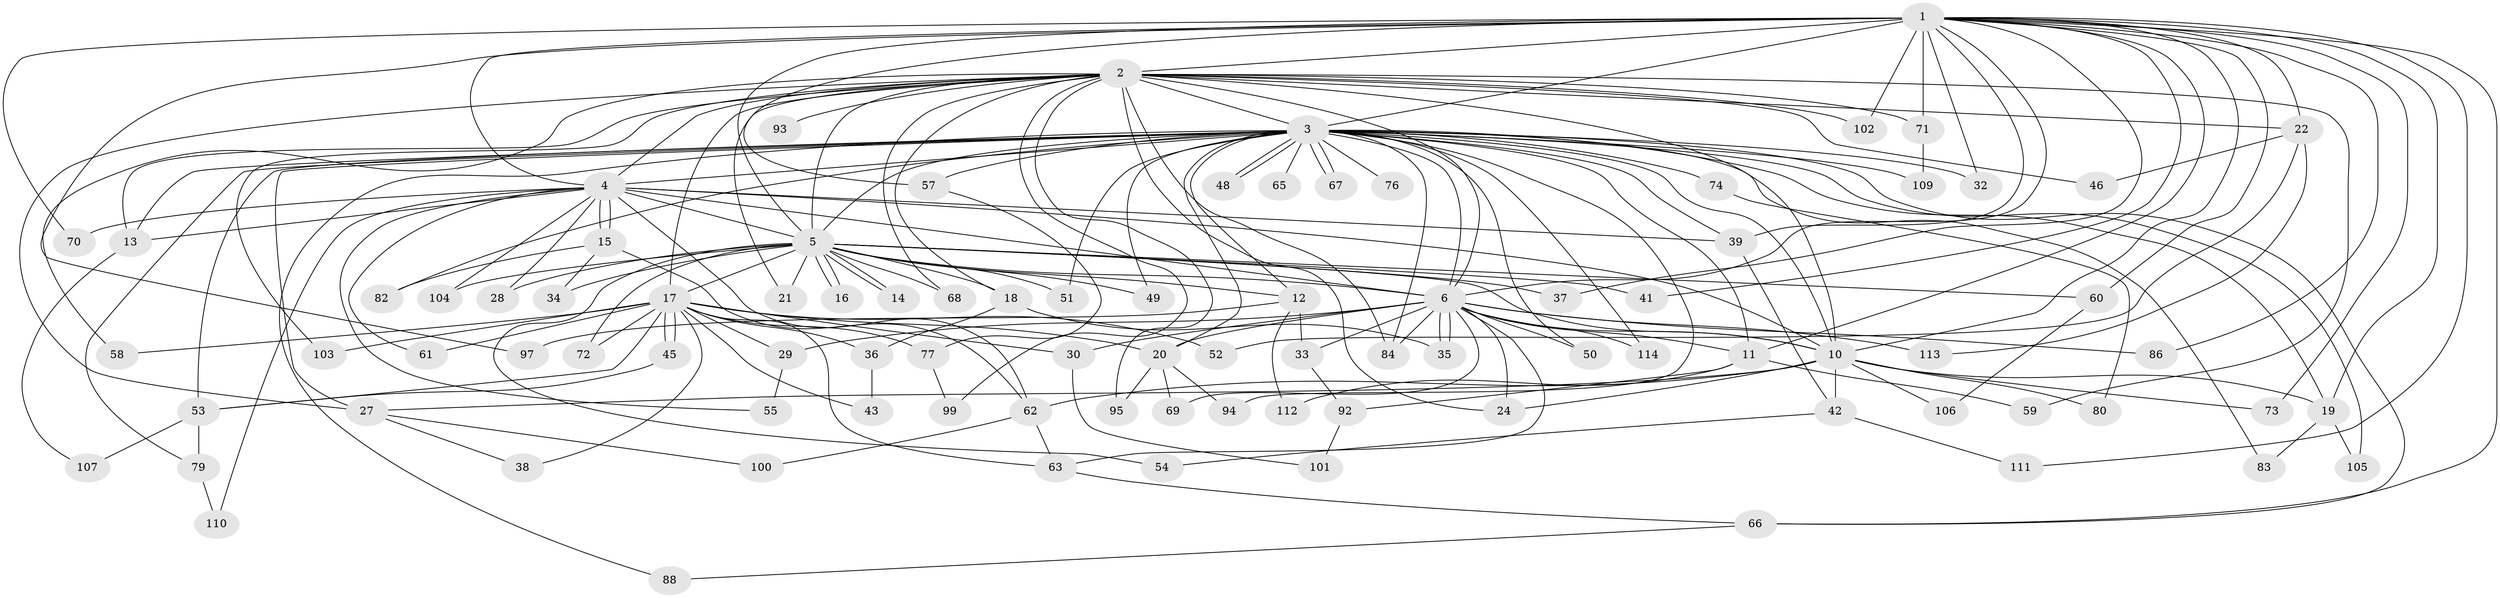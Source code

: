 // original degree distribution, {23: 0.008695652173913044, 18: 0.02608695652173913, 32: 0.008695652173913044, 20: 0.017391304347826087, 29: 0.008695652173913044, 21: 0.008695652173913044, 14: 0.008695652173913044, 22: 0.008695652173913044, 6: 0.02608695652173913, 5: 0.06956521739130435, 4: 0.043478260869565216, 2: 0.5826086956521739, 3: 0.1826086956521739}
// Generated by graph-tools (version 1.1) at 2025/41/03/06/25 10:41:31]
// undirected, 91 vertices, 198 edges
graph export_dot {
graph [start="1"]
  node [color=gray90,style=filled];
  1 [super="+7"];
  2 [super="+9"];
  3 [super="+8"];
  4 [super="+81"];
  5 [super="+44"];
  6 [super="+25"];
  10 [super="+108"];
  11 [super="+96"];
  12 [super="+40"];
  13;
  14;
  15;
  16;
  17 [super="+31"];
  18 [super="+64"];
  19 [super="+23"];
  20 [super="+26"];
  21;
  22;
  24 [super="+56"];
  27 [super="+85"];
  28;
  29;
  30;
  32;
  33;
  34;
  35 [super="+115"];
  36;
  37;
  38;
  39 [super="+78"];
  41;
  42 [super="+47"];
  43;
  45;
  46;
  48;
  49;
  50;
  51;
  52;
  53 [super="+90"];
  54;
  55;
  57;
  58;
  59;
  60;
  61;
  62 [super="+75"];
  63 [super="+89"];
  65;
  66 [super="+87"];
  67;
  68;
  69;
  70;
  71;
  72;
  73;
  74;
  76;
  77;
  79;
  80;
  82 [super="+98"];
  83;
  84 [super="+91"];
  86;
  88;
  92;
  93;
  94;
  95;
  97;
  99;
  100;
  101;
  102;
  103;
  104;
  105;
  106;
  107;
  109;
  110;
  111;
  112;
  113;
  114;
  1 -- 2 [weight=4];
  1 -- 3 [weight=4];
  1 -- 4 [weight=2];
  1 -- 5 [weight=3];
  1 -- 6 [weight=3];
  1 -- 10 [weight=2];
  1 -- 11;
  1 -- 19;
  1 -- 22;
  1 -- 32;
  1 -- 39;
  1 -- 41;
  1 -- 57;
  1 -- 60;
  1 -- 71;
  1 -- 86;
  1 -- 97;
  1 -- 102;
  1 -- 66;
  1 -- 37;
  1 -- 70;
  1 -- 73;
  1 -- 111;
  2 -- 3 [weight=4];
  2 -- 4 [weight=2];
  2 -- 5 [weight=2];
  2 -- 6 [weight=2];
  2 -- 10 [weight=2];
  2 -- 17 [weight=2];
  2 -- 21;
  2 -- 22;
  2 -- 27;
  2 -- 58;
  2 -- 59;
  2 -- 71;
  2 -- 95;
  2 -- 68;
  2 -- 13;
  2 -- 18;
  2 -- 84;
  2 -- 93;
  2 -- 99;
  2 -- 102;
  2 -- 103;
  2 -- 46;
  2 -- 24;
  3 -- 4 [weight=2];
  3 -- 5 [weight=2];
  3 -- 6 [weight=2];
  3 -- 10 [weight=2];
  3 -- 13;
  3 -- 20;
  3 -- 27 [weight=2];
  3 -- 32;
  3 -- 48;
  3 -- 48;
  3 -- 49;
  3 -- 51;
  3 -- 53;
  3 -- 57;
  3 -- 65 [weight=2];
  3 -- 66;
  3 -- 67;
  3 -- 67;
  3 -- 74 [weight=2];
  3 -- 79;
  3 -- 84;
  3 -- 88;
  3 -- 109;
  3 -- 114;
  3 -- 11;
  3 -- 12 [weight=2];
  3 -- 76;
  3 -- 82;
  3 -- 83;
  3 -- 94;
  3 -- 105;
  3 -- 50;
  3 -- 39;
  3 -- 19;
  4 -- 5;
  4 -- 6;
  4 -- 10;
  4 -- 15;
  4 -- 15;
  4 -- 28;
  4 -- 39;
  4 -- 55;
  4 -- 61;
  4 -- 62;
  4 -- 70;
  4 -- 104;
  4 -- 110;
  4 -- 13;
  5 -- 6;
  5 -- 10;
  5 -- 12;
  5 -- 14;
  5 -- 14;
  5 -- 16;
  5 -- 16;
  5 -- 18;
  5 -- 21;
  5 -- 28;
  5 -- 34;
  5 -- 37;
  5 -- 41;
  5 -- 49;
  5 -- 51;
  5 -- 54;
  5 -- 60;
  5 -- 68;
  5 -- 72;
  5 -- 104;
  5 -- 17;
  6 -- 10;
  6 -- 24;
  6 -- 29;
  6 -- 30;
  6 -- 35;
  6 -- 35;
  6 -- 50;
  6 -- 63;
  6 -- 69;
  6 -- 113;
  6 -- 114;
  6 -- 33;
  6 -- 86;
  6 -- 11;
  6 -- 84;
  6 -- 20;
  10 -- 19;
  10 -- 24;
  10 -- 42 [weight=2];
  10 -- 73;
  10 -- 80;
  10 -- 106;
  10 -- 27;
  10 -- 62;
  11 -- 59;
  11 -- 92;
  11 -- 112;
  12 -- 33;
  12 -- 97;
  12 -- 112;
  13 -- 107;
  15 -- 34;
  15 -- 62;
  15 -- 82;
  17 -- 20;
  17 -- 29;
  17 -- 30;
  17 -- 36;
  17 -- 43;
  17 -- 45;
  17 -- 45;
  17 -- 52;
  17 -- 53;
  17 -- 58;
  17 -- 61;
  17 -- 63;
  17 -- 72;
  17 -- 77;
  17 -- 103;
  17 -- 38;
  18 -- 36;
  18 -- 35;
  19 -- 105;
  19 -- 83;
  20 -- 69;
  20 -- 94;
  20 -- 95;
  22 -- 46;
  22 -- 52;
  22 -- 113;
  27 -- 38;
  27 -- 100;
  29 -- 55;
  30 -- 101;
  33 -- 92;
  36 -- 43;
  39 -- 42;
  42 -- 54;
  42 -- 111;
  45 -- 53;
  53 -- 79;
  53 -- 107;
  57 -- 77;
  60 -- 106;
  62 -- 100;
  62 -- 63;
  63 -- 66;
  66 -- 88;
  71 -- 109;
  74 -- 80;
  77 -- 99;
  79 -- 110;
  92 -- 101;
}
